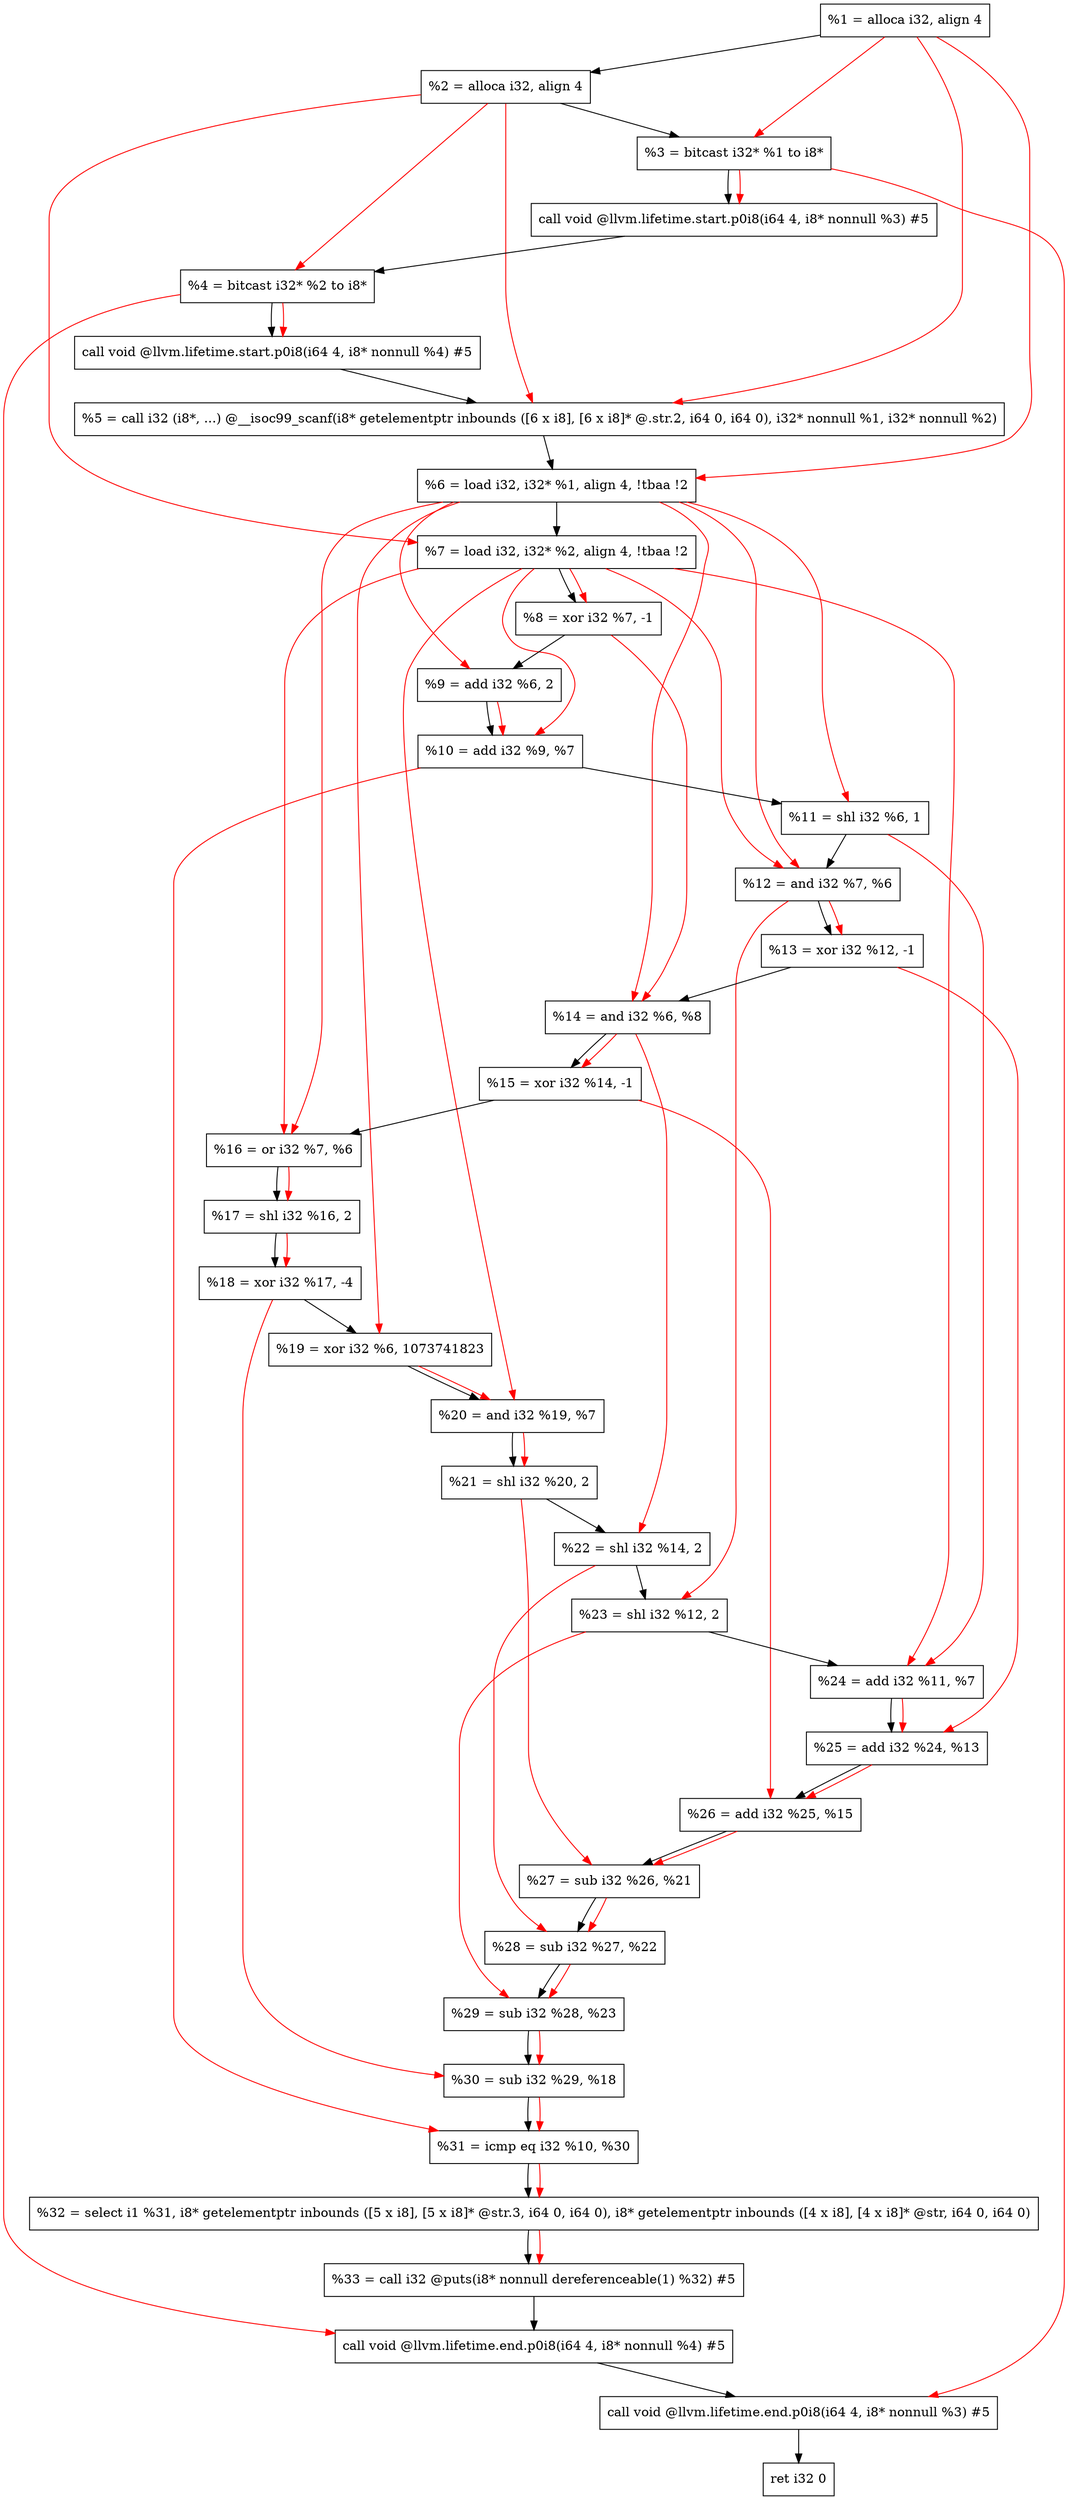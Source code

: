 digraph "DFG for'main' function" {
	Node0x1ce4d38[shape=record, label="  %1 = alloca i32, align 4"];
	Node0x1ce4db8[shape=record, label="  %2 = alloca i32, align 4"];
	Node0x1ce4e48[shape=record, label="  %3 = bitcast i32* %1 to i8*"];
	Node0x1ce52a8[shape=record, label="  call void @llvm.lifetime.start.p0i8(i64 4, i8* nonnull %3) #5"];
	Node0x1ce5388[shape=record, label="  %4 = bitcast i32* %2 to i8*"];
	Node0x1ce54a8[shape=record, label="  call void @llvm.lifetime.start.p0i8(i64 4, i8* nonnull %4) #5"];
	Node0x1ce56e0[shape=record, label="  %5 = call i32 (i8*, ...) @__isoc99_scanf(i8* getelementptr inbounds ([6 x i8], [6 x i8]* @.str.2, i64 0, i64 0), i32* nonnull %1, i32* nonnull %2)"];
	Node0x1ce5798[shape=record, label="  %6 = load i32, i32* %1, align 4, !tbaa !2"];
	Node0x1ce6708[shape=record, label="  %7 = load i32, i32* %2, align 4, !tbaa !2"];
	Node0x1ce6d90[shape=record, label="  %8 = xor i32 %7, -1"];
	Node0x1ce6e00[shape=record, label="  %9 = add i32 %6, 2"];
	Node0x1ce6e70[shape=record, label="  %10 = add i32 %9, %7"];
	Node0x1ce6ee0[shape=record, label="  %11 = shl i32 %6, 1"];
	Node0x1ce6f50[shape=record, label="  %12 = and i32 %7, %6"];
	Node0x1ce6fc0[shape=record, label="  %13 = xor i32 %12, -1"];
	Node0x1ce7030[shape=record, label="  %14 = and i32 %6, %8"];
	Node0x1ce70a0[shape=record, label="  %15 = xor i32 %14, -1"];
	Node0x1ce7110[shape=record, label="  %16 = or i32 %7, %6"];
	Node0x1ce7180[shape=record, label="  %17 = shl i32 %16, 2"];
	Node0x1ce71f0[shape=record, label="  %18 = xor i32 %17, -4"];
	Node0x1ce7260[shape=record, label="  %19 = xor i32 %6, 1073741823"];
	Node0x1ce72d0[shape=record, label="  %20 = and i32 %19, %7"];
	Node0x1ce7340[shape=record, label="  %21 = shl i32 %20, 2"];
	Node0x1ce73b0[shape=record, label="  %22 = shl i32 %14, 2"];
	Node0x1ce7420[shape=record, label="  %23 = shl i32 %12, 2"];
	Node0x1ce7490[shape=record, label="  %24 = add i32 %11, %7"];
	Node0x1ce7500[shape=record, label="  %25 = add i32 %24, %13"];
	Node0x1ce7570[shape=record, label="  %26 = add i32 %25, %15"];
	Node0x1ce75e0[shape=record, label="  %27 = sub i32 %26, %21"];
	Node0x1ce7650[shape=record, label="  %28 = sub i32 %27, %22"];
	Node0x1ce76c0[shape=record, label="  %29 = sub i32 %28, %23"];
	Node0x1ce7730[shape=record, label="  %30 = sub i32 %29, %18"];
	Node0x1ce77a0[shape=record, label="  %31 = icmp eq i32 %10, %30"];
	Node0x1c859d8[shape=record, label="  %32 = select i1 %31, i8* getelementptr inbounds ([5 x i8], [5 x i8]* @str.3, i64 0, i64 0), i8* getelementptr inbounds ([4 x i8], [4 x i8]* @str, i64 0, i64 0)"];
	Node0x1ce7a40[shape=record, label="  %33 = call i32 @puts(i8* nonnull dereferenceable(1) %32) #5"];
	Node0x1ce7c98[shape=record, label="  call void @llvm.lifetime.end.p0i8(i64 4, i8* nonnull %4) #5"];
	Node0x1ce7df8[shape=record, label="  call void @llvm.lifetime.end.p0i8(i64 4, i8* nonnull %3) #5"];
	Node0x1ce7eb8[shape=record, label="  ret i32 0"];
	Node0x1ce4d38 -> Node0x1ce4db8;
	Node0x1ce4db8 -> Node0x1ce4e48;
	Node0x1ce4e48 -> Node0x1ce52a8;
	Node0x1ce52a8 -> Node0x1ce5388;
	Node0x1ce5388 -> Node0x1ce54a8;
	Node0x1ce54a8 -> Node0x1ce56e0;
	Node0x1ce56e0 -> Node0x1ce5798;
	Node0x1ce5798 -> Node0x1ce6708;
	Node0x1ce6708 -> Node0x1ce6d90;
	Node0x1ce6d90 -> Node0x1ce6e00;
	Node0x1ce6e00 -> Node0x1ce6e70;
	Node0x1ce6e70 -> Node0x1ce6ee0;
	Node0x1ce6ee0 -> Node0x1ce6f50;
	Node0x1ce6f50 -> Node0x1ce6fc0;
	Node0x1ce6fc0 -> Node0x1ce7030;
	Node0x1ce7030 -> Node0x1ce70a0;
	Node0x1ce70a0 -> Node0x1ce7110;
	Node0x1ce7110 -> Node0x1ce7180;
	Node0x1ce7180 -> Node0x1ce71f0;
	Node0x1ce71f0 -> Node0x1ce7260;
	Node0x1ce7260 -> Node0x1ce72d0;
	Node0x1ce72d0 -> Node0x1ce7340;
	Node0x1ce7340 -> Node0x1ce73b0;
	Node0x1ce73b0 -> Node0x1ce7420;
	Node0x1ce7420 -> Node0x1ce7490;
	Node0x1ce7490 -> Node0x1ce7500;
	Node0x1ce7500 -> Node0x1ce7570;
	Node0x1ce7570 -> Node0x1ce75e0;
	Node0x1ce75e0 -> Node0x1ce7650;
	Node0x1ce7650 -> Node0x1ce76c0;
	Node0x1ce76c0 -> Node0x1ce7730;
	Node0x1ce7730 -> Node0x1ce77a0;
	Node0x1ce77a0 -> Node0x1c859d8;
	Node0x1c859d8 -> Node0x1ce7a40;
	Node0x1ce7a40 -> Node0x1ce7c98;
	Node0x1ce7c98 -> Node0x1ce7df8;
	Node0x1ce7df8 -> Node0x1ce7eb8;
edge [color=red]
	Node0x1ce4d38 -> Node0x1ce4e48;
	Node0x1ce4e48 -> Node0x1ce52a8;
	Node0x1ce4db8 -> Node0x1ce5388;
	Node0x1ce5388 -> Node0x1ce54a8;
	Node0x1ce4d38 -> Node0x1ce56e0;
	Node0x1ce4db8 -> Node0x1ce56e0;
	Node0x1ce4d38 -> Node0x1ce5798;
	Node0x1ce4db8 -> Node0x1ce6708;
	Node0x1ce6708 -> Node0x1ce6d90;
	Node0x1ce5798 -> Node0x1ce6e00;
	Node0x1ce6e00 -> Node0x1ce6e70;
	Node0x1ce6708 -> Node0x1ce6e70;
	Node0x1ce5798 -> Node0x1ce6ee0;
	Node0x1ce6708 -> Node0x1ce6f50;
	Node0x1ce5798 -> Node0x1ce6f50;
	Node0x1ce6f50 -> Node0x1ce6fc0;
	Node0x1ce5798 -> Node0x1ce7030;
	Node0x1ce6d90 -> Node0x1ce7030;
	Node0x1ce7030 -> Node0x1ce70a0;
	Node0x1ce6708 -> Node0x1ce7110;
	Node0x1ce5798 -> Node0x1ce7110;
	Node0x1ce7110 -> Node0x1ce7180;
	Node0x1ce7180 -> Node0x1ce71f0;
	Node0x1ce5798 -> Node0x1ce7260;
	Node0x1ce7260 -> Node0x1ce72d0;
	Node0x1ce6708 -> Node0x1ce72d0;
	Node0x1ce72d0 -> Node0x1ce7340;
	Node0x1ce7030 -> Node0x1ce73b0;
	Node0x1ce6f50 -> Node0x1ce7420;
	Node0x1ce6ee0 -> Node0x1ce7490;
	Node0x1ce6708 -> Node0x1ce7490;
	Node0x1ce7490 -> Node0x1ce7500;
	Node0x1ce6fc0 -> Node0x1ce7500;
	Node0x1ce7500 -> Node0x1ce7570;
	Node0x1ce70a0 -> Node0x1ce7570;
	Node0x1ce7570 -> Node0x1ce75e0;
	Node0x1ce7340 -> Node0x1ce75e0;
	Node0x1ce75e0 -> Node0x1ce7650;
	Node0x1ce73b0 -> Node0x1ce7650;
	Node0x1ce7650 -> Node0x1ce76c0;
	Node0x1ce7420 -> Node0x1ce76c0;
	Node0x1ce76c0 -> Node0x1ce7730;
	Node0x1ce71f0 -> Node0x1ce7730;
	Node0x1ce6e70 -> Node0x1ce77a0;
	Node0x1ce7730 -> Node0x1ce77a0;
	Node0x1ce77a0 -> Node0x1c859d8;
	Node0x1c859d8 -> Node0x1ce7a40;
	Node0x1ce5388 -> Node0x1ce7c98;
	Node0x1ce4e48 -> Node0x1ce7df8;
}
